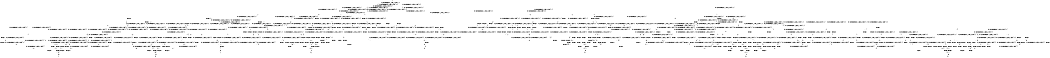 digraph BCG {
size = "7, 10.5";
center = TRUE;
node [shape = circle];
0 [peripheries = 2];
0 -> 1 [label = "EX !0 !ATOMIC_EXCH_BRANCH (1, +1, TRUE, +0, 2, TRUE) !{0, 1, 2}"];
0 -> 2 [label = "EX !2 !ATOMIC_EXCH_BRANCH (1, +0, TRUE, +0, 1, TRUE) !{0, 1, 2}"];
0 -> 3 [label = "EX !1 !ATOMIC_EXCH_BRANCH (1, +0, FALSE, +0, 1, TRUE) !{0, 1, 2}"];
0 -> 4 [label = "EX !0 !ATOMIC_EXCH_BRANCH (1, +1, TRUE, +0, 2, TRUE) !{0, 1, 2}"];
1 -> 5 [label = "EX !2 !ATOMIC_EXCH_BRANCH (1, +0, TRUE, +0, 1, FALSE) !{0, 1, 2}"];
1 -> 6 [label = "EX !1 !ATOMIC_EXCH_BRANCH (1, +0, FALSE, +0, 1, FALSE) !{0, 1, 2}"];
1 -> 7 [label = "TERMINATE !0"];
2 -> 2 [label = "EX !2 !ATOMIC_EXCH_BRANCH (1, +0, TRUE, +0, 1, TRUE) !{0, 1, 2}"];
2 -> 8 [label = "EX !0 !ATOMIC_EXCH_BRANCH (1, +1, TRUE, +0, 2, TRUE) !{0, 1, 2}"];
2 -> 9 [label = "EX !1 !ATOMIC_EXCH_BRANCH (1, +0, FALSE, +0, 1, TRUE) !{0, 1, 2}"];
2 -> 10 [label = "EX !0 !ATOMIC_EXCH_BRANCH (1, +1, TRUE, +0, 2, TRUE) !{0, 1, 2}"];
3 -> 3 [label = "EX !1 !ATOMIC_EXCH_BRANCH (1, +0, FALSE, +0, 1, TRUE) !{0, 1, 2}"];
3 -> 11 [label = "EX !0 !ATOMIC_EXCH_BRANCH (1, +1, TRUE, +0, 2, TRUE) !{0, 1, 2}"];
3 -> 12 [label = "EX !2 !ATOMIC_EXCH_BRANCH (1, +0, TRUE, +0, 1, TRUE) !{0, 1, 2}"];
3 -> 13 [label = "EX !0 !ATOMIC_EXCH_BRANCH (1, +1, TRUE, +0, 2, TRUE) !{0, 1, 2}"];
4 -> 14 [label = "EX !1 !ATOMIC_EXCH_BRANCH (1, +0, FALSE, +0, 1, FALSE) !{0, 1, 2}"];
4 -> 15 [label = "EX !2 !ATOMIC_EXCH_BRANCH (1, +0, TRUE, +0, 1, FALSE) !{0, 1, 2}"];
4 -> 16 [label = "EX !1 !ATOMIC_EXCH_BRANCH (1, +0, FALSE, +0, 1, FALSE) !{0, 1, 2}"];
4 -> 17 [label = "TERMINATE !0"];
5 -> 18 [label = "EX !2 !ATOMIC_EXCH_BRANCH (1, +1, TRUE, +0, 3, TRUE) !{0, 1, 2}"];
5 -> 19 [label = "EX !1 !ATOMIC_EXCH_BRANCH (1, +0, FALSE, +0, 1, TRUE) !{0, 1, 2}"];
5 -> 20 [label = "TERMINATE !0"];
6 -> 21 [label = "EX !2 !ATOMIC_EXCH_BRANCH (1, +0, TRUE, +0, 1, FALSE) !{0, 1, 2}"];
6 -> 22 [label = "TERMINATE !0"];
6 -> 23 [label = "TERMINATE !1"];
7 -> 24 [label = "EX !2 !ATOMIC_EXCH_BRANCH (1, +0, TRUE, +0, 1, FALSE) !{1, 2}"];
7 -> 25 [label = "EX !1 !ATOMIC_EXCH_BRANCH (1, +0, FALSE, +0, 1, FALSE) !{1, 2}"];
7 -> 26 [label = "EX !1 !ATOMIC_EXCH_BRANCH (1, +0, FALSE, +0, 1, FALSE) !{1, 2}"];
8 -> 5 [label = "EX !2 !ATOMIC_EXCH_BRANCH (1, +0, TRUE, +0, 1, FALSE) !{0, 1, 2}"];
8 -> 27 [label = "EX !1 !ATOMIC_EXCH_BRANCH (1, +0, FALSE, +0, 1, FALSE) !{0, 1, 2}"];
8 -> 28 [label = "TERMINATE !0"];
9 -> 9 [label = "EX !1 !ATOMIC_EXCH_BRANCH (1, +0, FALSE, +0, 1, TRUE) !{0, 1, 2}"];
9 -> 12 [label = "EX !2 !ATOMIC_EXCH_BRANCH (1, +0, TRUE, +0, 1, TRUE) !{0, 1, 2}"];
9 -> 29 [label = "EX !0 !ATOMIC_EXCH_BRANCH (1, +1, TRUE, +0, 2, TRUE) !{0, 1, 2}"];
9 -> 30 [label = "EX !0 !ATOMIC_EXCH_BRANCH (1, +1, TRUE, +0, 2, TRUE) !{0, 1, 2}"];
10 -> 31 [label = "EX !1 !ATOMIC_EXCH_BRANCH (1, +0, FALSE, +0, 1, FALSE) !{0, 1, 2}"];
10 -> 15 [label = "EX !2 !ATOMIC_EXCH_BRANCH (1, +0, TRUE, +0, 1, FALSE) !{0, 1, 2}"];
10 -> 32 [label = "EX !1 !ATOMIC_EXCH_BRANCH (1, +0, FALSE, +0, 1, FALSE) !{0, 1, 2}"];
10 -> 33 [label = "TERMINATE !0"];
11 -> 6 [label = "EX !1 !ATOMIC_EXCH_BRANCH (1, +0, FALSE, +0, 1, FALSE) !{0, 1, 2}"];
11 -> 34 [label = "EX !2 !ATOMIC_EXCH_BRANCH (1, +0, TRUE, +0, 1, FALSE) !{0, 1, 2}"];
11 -> 35 [label = "TERMINATE !0"];
12 -> 9 [label = "EX !1 !ATOMIC_EXCH_BRANCH (1, +0, FALSE, +0, 1, TRUE) !{0, 1, 2}"];
12 -> 12 [label = "EX !2 !ATOMIC_EXCH_BRANCH (1, +0, TRUE, +0, 1, TRUE) !{0, 1, 2}"];
12 -> 29 [label = "EX !0 !ATOMIC_EXCH_BRANCH (1, +1, TRUE, +0, 2, TRUE) !{0, 1, 2}"];
12 -> 30 [label = "EX !0 !ATOMIC_EXCH_BRANCH (1, +1, TRUE, +0, 2, TRUE) !{0, 1, 2}"];
13 -> 14 [label = "EX !1 !ATOMIC_EXCH_BRANCH (1, +0, FALSE, +0, 1, FALSE) !{0, 1, 2}"];
13 -> 16 [label = "EX !1 !ATOMIC_EXCH_BRANCH (1, +0, FALSE, +0, 1, FALSE) !{0, 1, 2}"];
13 -> 36 [label = "EX !2 !ATOMIC_EXCH_BRANCH (1, +0, TRUE, +0, 1, FALSE) !{0, 1, 2}"];
13 -> 37 [label = "TERMINATE !0"];
14 -> 38 [label = "EX !2 !ATOMIC_EXCH_BRANCH (1, +0, TRUE, +0, 1, FALSE) !{0, 1, 2}"];
14 -> 39 [label = "EX !2 !ATOMIC_EXCH_BRANCH (1, +0, TRUE, +0, 1, FALSE) !{0, 1, 2}"];
14 -> 40 [label = "TERMINATE !0"];
14 -> 41 [label = "TERMINATE !1"];
15 -> 42 [label = "EX !1 !ATOMIC_EXCH_BRANCH (1, +0, FALSE, +0, 1, TRUE) !{0, 1, 2}"];
15 -> 43 [label = "EX !2 !ATOMIC_EXCH_BRANCH (1, +1, TRUE, +0, 3, TRUE) !{0, 1, 2}"];
15 -> 44 [label = "EX !1 !ATOMIC_EXCH_BRANCH (1, +0, FALSE, +0, 1, TRUE) !{0, 1, 2}"];
15 -> 45 [label = "TERMINATE !0"];
16 -> 46 [label = "EX !2 !ATOMIC_EXCH_BRANCH (1, +0, TRUE, +0, 1, FALSE) !{0, 1, 2}"];
16 -> 47 [label = "TERMINATE !0"];
16 -> 48 [label = "TERMINATE !1"];
17 -> 49 [label = "EX !2 !ATOMIC_EXCH_BRANCH (1, +0, TRUE, +0, 1, FALSE) !{1, 2}"];
17 -> 50 [label = "EX !1 !ATOMIC_EXCH_BRANCH (1, +0, FALSE, +0, 1, FALSE) !{1, 2}"];
18 -> 51 [label = "EX !1 !ATOMIC_EXCH_BRANCH (1, +0, FALSE, +0, 1, FALSE) !{0, 1, 2}"];
18 -> 52 [label = "TERMINATE !0"];
18 -> 53 [label = "TERMINATE !2"];
19 -> 19 [label = "EX !1 !ATOMIC_EXCH_BRANCH (1, +0, FALSE, +0, 1, TRUE) !{0, 1, 2}"];
19 -> 54 [label = "EX !2 !ATOMIC_EXCH_BRANCH (1, +1, TRUE, +0, 3, TRUE) !{0, 1, 2}"];
19 -> 55 [label = "TERMINATE !0"];
20 -> 56 [label = "EX !2 !ATOMIC_EXCH_BRANCH (1, +1, TRUE, +0, 3, TRUE) !{1, 2}"];
20 -> 57 [label = "EX !1 !ATOMIC_EXCH_BRANCH (1, +0, FALSE, +0, 1, TRUE) !{1, 2}"];
20 -> 58 [label = "EX !1 !ATOMIC_EXCH_BRANCH (1, +0, FALSE, +0, 1, TRUE) !{1, 2}"];
21 -> 59 [label = "EX !2 !ATOMIC_EXCH_BRANCH (1, +1, TRUE, +0, 3, TRUE) !{0, 1, 2}"];
21 -> 60 [label = "TERMINATE !0"];
21 -> 61 [label = "TERMINATE !1"];
22 -> 62 [label = "EX !2 !ATOMIC_EXCH_BRANCH (1, +0, TRUE, +0, 1, FALSE) !{1, 2}"];
22 -> 63 [label = "TERMINATE !1"];
23 -> 64 [label = "EX !2 !ATOMIC_EXCH_BRANCH (1, +0, TRUE, +0, 1, FALSE) !{0, 2}"];
23 -> 63 [label = "TERMINATE !0"];
24 -> 56 [label = "EX !2 !ATOMIC_EXCH_BRANCH (1, +1, TRUE, +0, 3, TRUE) !{1, 2}"];
24 -> 57 [label = "EX !1 !ATOMIC_EXCH_BRANCH (1, +0, FALSE, +0, 1, TRUE) !{1, 2}"];
24 -> 58 [label = "EX !1 !ATOMIC_EXCH_BRANCH (1, +0, FALSE, +0, 1, TRUE) !{1, 2}"];
25 -> 62 [label = "EX !2 !ATOMIC_EXCH_BRANCH (1, +0, TRUE, +0, 1, FALSE) !{1, 2}"];
25 -> 63 [label = "TERMINATE !1"];
26 -> 65 [label = "EX !2 !ATOMIC_EXCH_BRANCH (1, +0, TRUE, +0, 1, FALSE) !{1, 2}"];
26 -> 66 [label = "EX !2 !ATOMIC_EXCH_BRANCH (1, +0, TRUE, +0, 1, FALSE) !{1, 2}"];
26 -> 67 [label = "TERMINATE !1"];
27 -> 21 [label = "EX !2 !ATOMIC_EXCH_BRANCH (1, +0, TRUE, +0, 1, FALSE) !{0, 1, 2}"];
27 -> 68 [label = "TERMINATE !0"];
27 -> 69 [label = "TERMINATE !1"];
28 -> 24 [label = "EX !2 !ATOMIC_EXCH_BRANCH (1, +0, TRUE, +0, 1, FALSE) !{1, 2}"];
28 -> 70 [label = "EX !1 !ATOMIC_EXCH_BRANCH (1, +0, FALSE, +0, 1, FALSE) !{1, 2}"];
28 -> 71 [label = "EX !1 !ATOMIC_EXCH_BRANCH (1, +0, FALSE, +0, 1, FALSE) !{1, 2}"];
29 -> 27 [label = "EX !1 !ATOMIC_EXCH_BRANCH (1, +0, FALSE, +0, 1, FALSE) !{0, 1, 2}"];
29 -> 34 [label = "EX !2 !ATOMIC_EXCH_BRANCH (1, +0, TRUE, +0, 1, FALSE) !{0, 1, 2}"];
29 -> 72 [label = "TERMINATE !0"];
30 -> 31 [label = "EX !1 !ATOMIC_EXCH_BRANCH (1, +0, FALSE, +0, 1, FALSE) !{0, 1, 2}"];
30 -> 32 [label = "EX !1 !ATOMIC_EXCH_BRANCH (1, +0, FALSE, +0, 1, FALSE) !{0, 1, 2}"];
30 -> 36 [label = "EX !2 !ATOMIC_EXCH_BRANCH (1, +0, TRUE, +0, 1, FALSE) !{0, 1, 2}"];
30 -> 73 [label = "TERMINATE !0"];
31 -> 38 [label = "EX !2 !ATOMIC_EXCH_BRANCH (1, +0, TRUE, +0, 1, FALSE) !{0, 1, 2}"];
31 -> 39 [label = "EX !2 !ATOMIC_EXCH_BRANCH (1, +0, TRUE, +0, 1, FALSE) !{0, 1, 2}"];
31 -> 74 [label = "TERMINATE !0"];
31 -> 75 [label = "TERMINATE !1"];
32 -> 46 [label = "EX !2 !ATOMIC_EXCH_BRANCH (1, +0, TRUE, +0, 1, FALSE) !{0, 1, 2}"];
32 -> 76 [label = "TERMINATE !0"];
32 -> 77 [label = "TERMINATE !1"];
33 -> 49 [label = "EX !2 !ATOMIC_EXCH_BRANCH (1, +0, TRUE, +0, 1, FALSE) !{1, 2}"];
33 -> 78 [label = "EX !1 !ATOMIC_EXCH_BRANCH (1, +0, FALSE, +0, 1, FALSE) !{1, 2}"];
34 -> 19 [label = "EX !1 !ATOMIC_EXCH_BRANCH (1, +0, FALSE, +0, 1, TRUE) !{0, 1, 2}"];
34 -> 54 [label = "EX !2 !ATOMIC_EXCH_BRANCH (1, +1, TRUE, +0, 3, TRUE) !{0, 1, 2}"];
34 -> 55 [label = "TERMINATE !0"];
35 -> 25 [label = "EX !1 !ATOMIC_EXCH_BRANCH (1, +0, FALSE, +0, 1, FALSE) !{1, 2}"];
35 -> 79 [label = "EX !2 !ATOMIC_EXCH_BRANCH (1, +0, TRUE, +0, 1, FALSE) !{1, 2}"];
35 -> 26 [label = "EX !1 !ATOMIC_EXCH_BRANCH (1, +0, FALSE, +0, 1, FALSE) !{1, 2}"];
36 -> 42 [label = "EX !1 !ATOMIC_EXCH_BRANCH (1, +0, FALSE, +0, 1, TRUE) !{0, 1, 2}"];
36 -> 44 [label = "EX !1 !ATOMIC_EXCH_BRANCH (1, +0, FALSE, +0, 1, TRUE) !{0, 1, 2}"];
36 -> 80 [label = "EX !2 !ATOMIC_EXCH_BRANCH (1, +1, TRUE, +0, 3, TRUE) !{0, 1, 2}"];
36 -> 81 [label = "TERMINATE !0"];
37 -> 50 [label = "EX !1 !ATOMIC_EXCH_BRANCH (1, +0, FALSE, +0, 1, FALSE) !{1, 2}"];
37 -> 82 [label = "EX !2 !ATOMIC_EXCH_BRANCH (1, +0, TRUE, +0, 1, FALSE) !{1, 2}"];
38 -> 83 [label = "EX !2 !ATOMIC_EXCH_BRANCH (1, +1, TRUE, +0, 3, TRUE) !{0, 1, 2}"];
38 -> 84 [label = "TERMINATE !0"];
38 -> 85 [label = "TERMINATE !1"];
39 -> 83 [label = "EX !2 !ATOMIC_EXCH_BRANCH (1, +1, TRUE, +0, 3, TRUE) !{0, 1, 2}"];
39 -> 86 [label = "EX !2 !ATOMIC_EXCH_BRANCH (1, +1, TRUE, +0, 3, TRUE) !{0, 1, 2}"];
39 -> 87 [label = "TERMINATE !0"];
39 -> 88 [label = "TERMINATE !1"];
40 -> 89 [label = "EX !2 !ATOMIC_EXCH_BRANCH (1, +0, TRUE, +0, 1, FALSE) !{1, 2}"];
40 -> 90 [label = "TERMINATE !1"];
41 -> 91 [label = "EX !2 !ATOMIC_EXCH_BRANCH (1, +0, TRUE, +0, 1, FALSE) !{0, 2}"];
41 -> 90 [label = "TERMINATE !0"];
42 -> 92 [label = "EX !2 !ATOMIC_EXCH_BRANCH (1, +1, TRUE, +0, 3, TRUE) !{0, 1, 2}"];
42 -> 42 [label = "EX !1 !ATOMIC_EXCH_BRANCH (1, +0, FALSE, +0, 1, TRUE) !{0, 1, 2}"];
42 -> 93 [label = "EX !2 !ATOMIC_EXCH_BRANCH (1, +1, TRUE, +0, 3, TRUE) !{0, 1, 2}"];
42 -> 94 [label = "TERMINATE !0"];
43 -> 95 [label = "EX !1 !ATOMIC_EXCH_BRANCH (1, +0, FALSE, +0, 1, FALSE) !{0, 1, 2}"];
43 -> 96 [label = "EX !1 !ATOMIC_EXCH_BRANCH (1, +0, FALSE, +0, 1, FALSE) !{0, 1, 2}"];
43 -> 97 [label = "TERMINATE !0"];
43 -> 98 [label = "TERMINATE !2"];
44 -> 42 [label = "EX !1 !ATOMIC_EXCH_BRANCH (1, +0, FALSE, +0, 1, TRUE) !{0, 1, 2}"];
44 -> 44 [label = "EX !1 !ATOMIC_EXCH_BRANCH (1, +0, FALSE, +0, 1, TRUE) !{0, 1, 2}"];
44 -> 80 [label = "EX !2 !ATOMIC_EXCH_BRANCH (1, +1, TRUE, +0, 3, TRUE) !{0, 1, 2}"];
44 -> 81 [label = "TERMINATE !0"];
45 -> 99 [label = "EX !2 !ATOMIC_EXCH_BRANCH (1, +1, TRUE, +0, 3, TRUE) !{1, 2}"];
45 -> 100 [label = "EX !1 !ATOMIC_EXCH_BRANCH (1, +0, FALSE, +0, 1, TRUE) !{1, 2}"];
46 -> 101 [label = "EX !2 !ATOMIC_EXCH_BRANCH (1, +1, TRUE, +0, 3, TRUE) !{0, 1, 2}"];
46 -> 102 [label = "TERMINATE !0"];
46 -> 103 [label = "TERMINATE !1"];
47 -> 104 [label = "EX !2 !ATOMIC_EXCH_BRANCH (1, +0, TRUE, +0, 1, FALSE) !{1, 2}"];
47 -> 105 [label = "TERMINATE !1"];
48 -> 106 [label = "EX !2 !ATOMIC_EXCH_BRANCH (1, +0, TRUE, +0, 1, FALSE) !{0, 2}"];
48 -> 105 [label = "TERMINATE !0"];
49 -> 99 [label = "EX !2 !ATOMIC_EXCH_BRANCH (1, +1, TRUE, +0, 3, TRUE) !{1, 2}"];
49 -> 100 [label = "EX !1 !ATOMIC_EXCH_BRANCH (1, +0, FALSE, +0, 1, TRUE) !{1, 2}"];
50 -> 104 [label = "EX !2 !ATOMIC_EXCH_BRANCH (1, +0, TRUE, +0, 1, FALSE) !{1, 2}"];
50 -> 105 [label = "TERMINATE !1"];
51 -> 107 [label = "TERMINATE !0"];
51 -> 108 [label = "TERMINATE !2"];
51 -> 109 [label = "TERMINATE !1"];
52 -> 110 [label = "EX !1 !ATOMIC_EXCH_BRANCH (1, +0, FALSE, +0, 1, FALSE) !{1, 2}"];
52 -> 111 [label = "TERMINATE !2"];
52 -> 112 [label = "EX !1 !ATOMIC_EXCH_BRANCH (1, +0, FALSE, +0, 1, FALSE) !{1, 2}"];
53 -> 113 [label = "EX !1 !ATOMIC_EXCH_BRANCH (1, +0, FALSE, +0, 1, FALSE) !{0, 1}"];
53 -> 111 [label = "TERMINATE !0"];
54 -> 51 [label = "EX !1 !ATOMIC_EXCH_BRANCH (1, +0, FALSE, +0, 1, FALSE) !{0, 1, 2}"];
54 -> 114 [label = "TERMINATE !0"];
54 -> 115 [label = "TERMINATE !2"];
55 -> 57 [label = "EX !1 !ATOMIC_EXCH_BRANCH (1, +0, FALSE, +0, 1, TRUE) !{1, 2}"];
55 -> 116 [label = "EX !2 !ATOMIC_EXCH_BRANCH (1, +1, TRUE, +0, 3, TRUE) !{1, 2}"];
55 -> 58 [label = "EX !1 !ATOMIC_EXCH_BRANCH (1, +0, FALSE, +0, 1, TRUE) !{1, 2}"];
56 -> 110 [label = "EX !1 !ATOMIC_EXCH_BRANCH (1, +0, FALSE, +0, 1, FALSE) !{1, 2}"];
56 -> 111 [label = "TERMINATE !2"];
56 -> 112 [label = "EX !1 !ATOMIC_EXCH_BRANCH (1, +0, FALSE, +0, 1, FALSE) !{1, 2}"];
57 -> 57 [label = "EX !1 !ATOMIC_EXCH_BRANCH (1, +0, FALSE, +0, 1, TRUE) !{1, 2}"];
57 -> 116 [label = "EX !2 !ATOMIC_EXCH_BRANCH (1, +1, TRUE, +0, 3, TRUE) !{1, 2}"];
57 -> 58 [label = "EX !1 !ATOMIC_EXCH_BRANCH (1, +0, FALSE, +0, 1, TRUE) !{1, 2}"];
58 -> 117 [label = "EX !2 !ATOMIC_EXCH_BRANCH (1, +1, TRUE, +0, 3, TRUE) !{1, 2}"];
58 -> 58 [label = "EX !1 !ATOMIC_EXCH_BRANCH (1, +0, FALSE, +0, 1, TRUE) !{1, 2}"];
58 -> 118 [label = "EX !2 !ATOMIC_EXCH_BRANCH (1, +1, TRUE, +0, 3, TRUE) !{1, 2}"];
59 -> 107 [label = "TERMINATE !0"];
59 -> 108 [label = "TERMINATE !2"];
59 -> 109 [label = "TERMINATE !1"];
60 -> 119 [label = "EX !2 !ATOMIC_EXCH_BRANCH (1, +1, TRUE, +0, 3, TRUE) !{1, 2}"];
60 -> 120 [label = "TERMINATE !1"];
61 -> 121 [label = "EX !2 !ATOMIC_EXCH_BRANCH (1, +1, TRUE, +0, 3, TRUE) !{0, 2}"];
61 -> 120 [label = "TERMINATE !0"];
62 -> 119 [label = "EX !2 !ATOMIC_EXCH_BRANCH (1, +1, TRUE, +0, 3, TRUE) !{1, 2}"];
62 -> 120 [label = "TERMINATE !1"];
63 -> 122 [label = "EX !2 !ATOMIC_EXCH_BRANCH (1, +0, TRUE, +0, 1, FALSE) !{2}"];
63 -> 123 [label = "EX !2 !ATOMIC_EXCH_BRANCH (1, +0, TRUE, +0, 1, FALSE) !{2}"];
64 -> 121 [label = "EX !2 !ATOMIC_EXCH_BRANCH (1, +1, TRUE, +0, 3, TRUE) !{0, 2}"];
64 -> 120 [label = "TERMINATE !0"];
65 -> 124 [label = "EX !2 !ATOMIC_EXCH_BRANCH (1, +1, TRUE, +0, 3, TRUE) !{1, 2}"];
65 -> 125 [label = "TERMINATE !1"];
66 -> 124 [label = "EX !2 !ATOMIC_EXCH_BRANCH (1, +1, TRUE, +0, 3, TRUE) !{1, 2}"];
66 -> 126 [label = "EX !2 !ATOMIC_EXCH_BRANCH (1, +1, TRUE, +0, 3, TRUE) !{1, 2}"];
66 -> 127 [label = "TERMINATE !1"];
67 -> 128 [label = "EX !2 !ATOMIC_EXCH_BRANCH (1, +0, TRUE, +0, 1, FALSE) !{2}"];
68 -> 62 [label = "EX !2 !ATOMIC_EXCH_BRANCH (1, +0, TRUE, +0, 1, FALSE) !{1, 2}"];
68 -> 129 [label = "TERMINATE !1"];
69 -> 64 [label = "EX !2 !ATOMIC_EXCH_BRANCH (1, +0, TRUE, +0, 1, FALSE) !{0, 2}"];
69 -> 129 [label = "TERMINATE !0"];
70 -> 62 [label = "EX !2 !ATOMIC_EXCH_BRANCH (1, +0, TRUE, +0, 1, FALSE) !{1, 2}"];
70 -> 129 [label = "TERMINATE !1"];
71 -> 65 [label = "EX !2 !ATOMIC_EXCH_BRANCH (1, +0, TRUE, +0, 1, FALSE) !{1, 2}"];
71 -> 66 [label = "EX !2 !ATOMIC_EXCH_BRANCH (1, +0, TRUE, +0, 1, FALSE) !{1, 2}"];
71 -> 130 [label = "TERMINATE !1"];
72 -> 70 [label = "EX !1 !ATOMIC_EXCH_BRANCH (1, +0, FALSE, +0, 1, FALSE) !{1, 2}"];
72 -> 79 [label = "EX !2 !ATOMIC_EXCH_BRANCH (1, +0, TRUE, +0, 1, FALSE) !{1, 2}"];
72 -> 71 [label = "EX !1 !ATOMIC_EXCH_BRANCH (1, +0, FALSE, +0, 1, FALSE) !{1, 2}"];
73 -> 78 [label = "EX !1 !ATOMIC_EXCH_BRANCH (1, +0, FALSE, +0, 1, FALSE) !{1, 2}"];
73 -> 82 [label = "EX !2 !ATOMIC_EXCH_BRANCH (1, +0, TRUE, +0, 1, FALSE) !{1, 2}"];
74 -> 89 [label = "EX !2 !ATOMIC_EXCH_BRANCH (1, +0, TRUE, +0, 1, FALSE) !{1, 2}"];
74 -> 131 [label = "TERMINATE !1"];
75 -> 91 [label = "EX !2 !ATOMIC_EXCH_BRANCH (1, +0, TRUE, +0, 1, FALSE) !{0, 2}"];
75 -> 131 [label = "TERMINATE !0"];
76 -> 104 [label = "EX !2 !ATOMIC_EXCH_BRANCH (1, +0, TRUE, +0, 1, FALSE) !{1, 2}"];
76 -> 132 [label = "TERMINATE !1"];
77 -> 106 [label = "EX !2 !ATOMIC_EXCH_BRANCH (1, +0, TRUE, +0, 1, FALSE) !{0, 2}"];
77 -> 132 [label = "TERMINATE !0"];
78 -> 104 [label = "EX !2 !ATOMIC_EXCH_BRANCH (1, +0, TRUE, +0, 1, FALSE) !{1, 2}"];
78 -> 132 [label = "TERMINATE !1"];
79 -> 57 [label = "EX !1 !ATOMIC_EXCH_BRANCH (1, +0, FALSE, +0, 1, TRUE) !{1, 2}"];
79 -> 116 [label = "EX !2 !ATOMIC_EXCH_BRANCH (1, +1, TRUE, +0, 3, TRUE) !{1, 2}"];
79 -> 58 [label = "EX !1 !ATOMIC_EXCH_BRANCH (1, +0, FALSE, +0, 1, TRUE) !{1, 2}"];
80 -> 95 [label = "EX !1 !ATOMIC_EXCH_BRANCH (1, +0, FALSE, +0, 1, FALSE) !{0, 1, 2}"];
80 -> 96 [label = "EX !1 !ATOMIC_EXCH_BRANCH (1, +0, FALSE, +0, 1, FALSE) !{0, 1, 2}"];
80 -> 133 [label = "TERMINATE !0"];
80 -> 134 [label = "TERMINATE !2"];
81 -> 100 [label = "EX !1 !ATOMIC_EXCH_BRANCH (1, +0, FALSE, +0, 1, TRUE) !{1, 2}"];
81 -> 135 [label = "EX !2 !ATOMIC_EXCH_BRANCH (1, +1, TRUE, +0, 3, TRUE) !{1, 2}"];
82 -> 100 [label = "EX !1 !ATOMIC_EXCH_BRANCH (1, +0, FALSE, +0, 1, TRUE) !{1, 2}"];
82 -> 135 [label = "EX !2 !ATOMIC_EXCH_BRANCH (1, +1, TRUE, +0, 3, TRUE) !{1, 2}"];
83 -> 136 [label = "TERMINATE !0"];
83 -> 137 [label = "TERMINATE !2"];
83 -> 138 [label = "TERMINATE !1"];
84 -> 139 [label = "EX !2 !ATOMIC_EXCH_BRANCH (1, +1, TRUE, +0, 3, TRUE) !{1, 2}"];
84 -> 140 [label = "TERMINATE !1"];
85 -> 141 [label = "EX !2 !ATOMIC_EXCH_BRANCH (1, +1, TRUE, +0, 3, TRUE) !{0, 2}"];
85 -> 140 [label = "TERMINATE !0"];
86 -> 142 [label = "TERMINATE !0"];
86 -> 143 [label = "TERMINATE !2"];
86 -> 144 [label = "TERMINATE !1"];
87 -> 145 [label = "EX !2 !ATOMIC_EXCH_BRANCH (1, +1, TRUE, +0, 3, TRUE) !{1, 2}"];
87 -> 146 [label = "TERMINATE !1"];
88 -> 147 [label = "EX !2 !ATOMIC_EXCH_BRANCH (1, +1, TRUE, +0, 3, TRUE) !{0, 2}"];
88 -> 146 [label = "TERMINATE !0"];
89 -> 145 [label = "EX !2 !ATOMIC_EXCH_BRANCH (1, +1, TRUE, +0, 3, TRUE) !{1, 2}"];
89 -> 146 [label = "TERMINATE !1"];
90 -> 148 [label = "EX !2 !ATOMIC_EXCH_BRANCH (1, +0, TRUE, +0, 1, FALSE) !{2}"];
91 -> 147 [label = "EX !2 !ATOMIC_EXCH_BRANCH (1, +1, TRUE, +0, 3, TRUE) !{0, 2}"];
91 -> 146 [label = "TERMINATE !0"];
92 -> 149 [label = "EX !1 !ATOMIC_EXCH_BRANCH (1, +0, FALSE, +0, 1, FALSE) !{0, 1, 2}"];
92 -> 150 [label = "TERMINATE !0"];
92 -> 151 [label = "TERMINATE !2"];
93 -> 95 [label = "EX !1 !ATOMIC_EXCH_BRANCH (1, +0, FALSE, +0, 1, FALSE) !{0, 1, 2}"];
93 -> 152 [label = "TERMINATE !0"];
93 -> 153 [label = "TERMINATE !2"];
94 -> 154 [label = "EX !1 !ATOMIC_EXCH_BRANCH (1, +0, FALSE, +0, 1, TRUE) !{1, 2}"];
94 -> 155 [label = "EX !2 !ATOMIC_EXCH_BRANCH (1, +1, TRUE, +0, 3, TRUE) !{1, 2}"];
95 -> 142 [label = "TERMINATE !0"];
95 -> 143 [label = "TERMINATE !2"];
95 -> 144 [label = "TERMINATE !1"];
96 -> 156 [label = "TERMINATE !0"];
96 -> 157 [label = "TERMINATE !2"];
96 -> 158 [label = "TERMINATE !1"];
97 -> 159 [label = "EX !1 !ATOMIC_EXCH_BRANCH (1, +0, FALSE, +0, 1, FALSE) !{1, 2}"];
97 -> 160 [label = "TERMINATE !2"];
98 -> 161 [label = "EX !1 !ATOMIC_EXCH_BRANCH (1, +0, FALSE, +0, 1, FALSE) !{0, 1}"];
98 -> 160 [label = "TERMINATE !0"];
99 -> 159 [label = "EX !1 !ATOMIC_EXCH_BRANCH (1, +0, FALSE, +0, 1, FALSE) !{1, 2}"];
99 -> 160 [label = "TERMINATE !2"];
100 -> 100 [label = "EX !1 !ATOMIC_EXCH_BRANCH (1, +0, FALSE, +0, 1, TRUE) !{1, 2}"];
100 -> 135 [label = "EX !2 !ATOMIC_EXCH_BRANCH (1, +1, TRUE, +0, 3, TRUE) !{1, 2}"];
101 -> 156 [label = "TERMINATE !0"];
101 -> 157 [label = "TERMINATE !2"];
101 -> 158 [label = "TERMINATE !1"];
102 -> 162 [label = "EX !2 !ATOMIC_EXCH_BRANCH (1, +1, TRUE, +0, 3, TRUE) !{1, 2}"];
102 -> 163 [label = "TERMINATE !1"];
103 -> 164 [label = "EX !2 !ATOMIC_EXCH_BRANCH (1, +1, TRUE, +0, 3, TRUE) !{0, 2}"];
103 -> 163 [label = "TERMINATE !0"];
104 -> 162 [label = "EX !2 !ATOMIC_EXCH_BRANCH (1, +1, TRUE, +0, 3, TRUE) !{1, 2}"];
104 -> 163 [label = "TERMINATE !1"];
105 -> 165 [label = "EX !2 !ATOMIC_EXCH_BRANCH (1, +0, TRUE, +0, 1, FALSE) !{2}"];
106 -> 164 [label = "EX !2 !ATOMIC_EXCH_BRANCH (1, +1, TRUE, +0, 3, TRUE) !{0, 2}"];
106 -> 163 [label = "TERMINATE !0"];
107 -> 166 [label = "TERMINATE !2"];
107 -> 167 [label = "TERMINATE !1"];
108 -> 166 [label = "TERMINATE !0"];
108 -> 168 [label = "TERMINATE !1"];
109 -> 167 [label = "TERMINATE !0"];
109 -> 168 [label = "TERMINATE !2"];
110 -> 166 [label = "TERMINATE !2"];
110 -> 167 [label = "TERMINATE !1"];
111 -> 169 [label = "EX !1 !ATOMIC_EXCH_BRANCH (1, +0, FALSE, +0, 1, FALSE) !{1}"];
111 -> 170 [label = "EX !1 !ATOMIC_EXCH_BRANCH (1, +0, FALSE, +0, 1, FALSE) !{1}"];
112 -> 171 [label = "TERMINATE !2"];
112 -> 172 [label = "TERMINATE !1"];
113 -> 166 [label = "TERMINATE !0"];
113 -> 168 [label = "TERMINATE !1"];
114 -> 110 [label = "EX !1 !ATOMIC_EXCH_BRANCH (1, +0, FALSE, +0, 1, FALSE) !{1, 2}"];
114 -> 173 [label = "TERMINATE !2"];
114 -> 112 [label = "EX !1 !ATOMIC_EXCH_BRANCH (1, +0, FALSE, +0, 1, FALSE) !{1, 2}"];
115 -> 113 [label = "EX !1 !ATOMIC_EXCH_BRANCH (1, +0, FALSE, +0, 1, FALSE) !{0, 1}"];
115 -> 173 [label = "TERMINATE !0"];
116 -> 110 [label = "EX !1 !ATOMIC_EXCH_BRANCH (1, +0, FALSE, +0, 1, FALSE) !{1, 2}"];
116 -> 173 [label = "TERMINATE !2"];
116 -> 112 [label = "EX !1 !ATOMIC_EXCH_BRANCH (1, +0, FALSE, +0, 1, FALSE) !{1, 2}"];
117 -> 174 [label = "EX !1 !ATOMIC_EXCH_BRANCH (1, +0, FALSE, +0, 1, FALSE) !{1, 2}"];
117 -> 175 [label = "TERMINATE !2"];
117 -> 112 [label = "EX !1 !ATOMIC_EXCH_BRANCH (1, +0, FALSE, +0, 1, FALSE) !{1, 2}"];
118 -> 112 [label = "EX !1 !ATOMIC_EXCH_BRANCH (1, +0, FALSE, +0, 1, FALSE) !{1, 2}"];
118 -> 176 [label = "TERMINATE !2"];
119 -> 166 [label = "TERMINATE !2"];
119 -> 167 [label = "TERMINATE !1"];
120 -> 177 [label = "EX !2 !ATOMIC_EXCH_BRANCH (1, +1, TRUE, +0, 3, TRUE) !{2}"];
120 -> 178 [label = "EX !2 !ATOMIC_EXCH_BRANCH (1, +1, TRUE, +0, 3, TRUE) !{2}"];
121 -> 167 [label = "TERMINATE !0"];
121 -> 168 [label = "TERMINATE !2"];
122 -> 177 [label = "EX !2 !ATOMIC_EXCH_BRANCH (1, +1, TRUE, +0, 3, TRUE) !{2}"];
122 -> 178 [label = "EX !2 !ATOMIC_EXCH_BRANCH (1, +1, TRUE, +0, 3, TRUE) !{2}"];
123 -> 178 [label = "EX !2 !ATOMIC_EXCH_BRANCH (1, +1, TRUE, +0, 3, TRUE) !{2}"];
124 -> 179 [label = "TERMINATE !2"];
124 -> 180 [label = "TERMINATE !1"];
125 -> 181 [label = "EX !2 !ATOMIC_EXCH_BRANCH (1, +1, TRUE, +0, 3, TRUE) !{2}"];
126 -> 171 [label = "TERMINATE !2"];
126 -> 172 [label = "TERMINATE !1"];
127 -> 182 [label = "EX !2 !ATOMIC_EXCH_BRANCH (1, +1, TRUE, +0, 3, TRUE) !{2}"];
128 -> 182 [label = "EX !2 !ATOMIC_EXCH_BRANCH (1, +1, TRUE, +0, 3, TRUE) !{2}"];
129 -> 122 [label = "EX !2 !ATOMIC_EXCH_BRANCH (1, +0, TRUE, +0, 1, FALSE) !{2}"];
129 -> 123 [label = "EX !2 !ATOMIC_EXCH_BRANCH (1, +0, TRUE, +0, 1, FALSE) !{2}"];
130 -> 128 [label = "EX !2 !ATOMIC_EXCH_BRANCH (1, +0, TRUE, +0, 1, FALSE) !{2}"];
131 -> 148 [label = "EX !2 !ATOMIC_EXCH_BRANCH (1, +0, TRUE, +0, 1, FALSE) !{2}"];
132 -> 165 [label = "EX !2 !ATOMIC_EXCH_BRANCH (1, +0, TRUE, +0, 1, FALSE) !{2}"];
133 -> 159 [label = "EX !1 !ATOMIC_EXCH_BRANCH (1, +0, FALSE, +0, 1, FALSE) !{1, 2}"];
133 -> 183 [label = "TERMINATE !2"];
134 -> 161 [label = "EX !1 !ATOMIC_EXCH_BRANCH (1, +0, FALSE, +0, 1, FALSE) !{0, 1}"];
134 -> 183 [label = "TERMINATE !0"];
135 -> 159 [label = "EX !1 !ATOMIC_EXCH_BRANCH (1, +0, FALSE, +0, 1, FALSE) !{1, 2}"];
135 -> 183 [label = "TERMINATE !2"];
136 -> 184 [label = "TERMINATE !2"];
136 -> 185 [label = "TERMINATE !1"];
137 -> 184 [label = "TERMINATE !0"];
137 -> 186 [label = "TERMINATE !1"];
138 -> 185 [label = "TERMINATE !0"];
138 -> 186 [label = "TERMINATE !2"];
139 -> 184 [label = "TERMINATE !2"];
139 -> 185 [label = "TERMINATE !1"];
140 -> 187 [label = "EX !2 !ATOMIC_EXCH_BRANCH (1, +1, TRUE, +0, 3, TRUE) !{2}"];
141 -> 185 [label = "TERMINATE !0"];
141 -> 186 [label = "TERMINATE !2"];
142 -> 188 [label = "TERMINATE !2"];
142 -> 189 [label = "TERMINATE !1"];
143 -> 188 [label = "TERMINATE !0"];
143 -> 190 [label = "TERMINATE !1"];
144 -> 189 [label = "TERMINATE !0"];
144 -> 190 [label = "TERMINATE !2"];
145 -> 188 [label = "TERMINATE !2"];
145 -> 189 [label = "TERMINATE !1"];
146 -> 191 [label = "EX !2 !ATOMIC_EXCH_BRANCH (1, +1, TRUE, +0, 3, TRUE) !{2}"];
147 -> 189 [label = "TERMINATE !0"];
147 -> 190 [label = "TERMINATE !2"];
148 -> 191 [label = "EX !2 !ATOMIC_EXCH_BRANCH (1, +1, TRUE, +0, 3, TRUE) !{2}"];
149 -> 136 [label = "TERMINATE !0"];
149 -> 137 [label = "TERMINATE !2"];
149 -> 138 [label = "TERMINATE !1"];
150 -> 192 [label = "EX !1 !ATOMIC_EXCH_BRANCH (1, +0, FALSE, +0, 1, FALSE) !{1, 2}"];
150 -> 193 [label = "TERMINATE !2"];
151 -> 194 [label = "EX !1 !ATOMIC_EXCH_BRANCH (1, +0, FALSE, +0, 1, FALSE) !{0, 1}"];
151 -> 193 [label = "TERMINATE !0"];
152 -> 195 [label = "EX !1 !ATOMIC_EXCH_BRANCH (1, +0, FALSE, +0, 1, FALSE) !{1, 2}"];
152 -> 196 [label = "TERMINATE !2"];
153 -> 197 [label = "EX !1 !ATOMIC_EXCH_BRANCH (1, +0, FALSE, +0, 1, FALSE) !{0, 1}"];
153 -> 196 [label = "TERMINATE !0"];
154 -> 154 [label = "EX !1 !ATOMIC_EXCH_BRANCH (1, +0, FALSE, +0, 1, TRUE) !{1, 2}"];
154 -> 155 [label = "EX !2 !ATOMIC_EXCH_BRANCH (1, +1, TRUE, +0, 3, TRUE) !{1, 2}"];
155 -> 195 [label = "EX !1 !ATOMIC_EXCH_BRANCH (1, +0, FALSE, +0, 1, FALSE) !{1, 2}"];
155 -> 196 [label = "TERMINATE !2"];
156 -> 198 [label = "TERMINATE !2"];
156 -> 199 [label = "TERMINATE !1"];
157 -> 198 [label = "TERMINATE !0"];
157 -> 200 [label = "TERMINATE !1"];
158 -> 199 [label = "TERMINATE !0"];
158 -> 200 [label = "TERMINATE !2"];
159 -> 198 [label = "TERMINATE !2"];
159 -> 199 [label = "TERMINATE !1"];
160 -> 201 [label = "EX !1 !ATOMIC_EXCH_BRANCH (1, +0, FALSE, +0, 1, FALSE) !{1}"];
161 -> 198 [label = "TERMINATE !0"];
161 -> 200 [label = "TERMINATE !1"];
162 -> 198 [label = "TERMINATE !2"];
162 -> 199 [label = "TERMINATE !1"];
163 -> 202 [label = "EX !2 !ATOMIC_EXCH_BRANCH (1, +1, TRUE, +0, 3, TRUE) !{2}"];
164 -> 199 [label = "TERMINATE !0"];
164 -> 200 [label = "TERMINATE !2"];
165 -> 202 [label = "EX !2 !ATOMIC_EXCH_BRANCH (1, +1, TRUE, +0, 3, TRUE) !{2}"];
166 -> 203 [label = "TERMINATE !1"];
167 -> 203 [label = "TERMINATE !2"];
168 -> 203 [label = "TERMINATE !0"];
169 -> 203 [label = "TERMINATE !1"];
170 -> 204 [label = "TERMINATE !1"];
171 -> 205 [label = "TERMINATE !1"];
172 -> 205 [label = "TERMINATE !2"];
173 -> 169 [label = "EX !1 !ATOMIC_EXCH_BRANCH (1, +0, FALSE, +0, 1, FALSE) !{1}"];
173 -> 170 [label = "EX !1 !ATOMIC_EXCH_BRANCH (1, +0, FALSE, +0, 1, FALSE) !{1}"];
174 -> 179 [label = "TERMINATE !2"];
174 -> 180 [label = "TERMINATE !1"];
175 -> 206 [label = "EX !1 !ATOMIC_EXCH_BRANCH (1, +0, FALSE, +0, 1, FALSE) !{1}"];
176 -> 207 [label = "EX !1 !ATOMIC_EXCH_BRANCH (1, +0, FALSE, +0, 1, FALSE) !{1}"];
177 -> 203 [label = "TERMINATE !2"];
178 -> 208 [label = "TERMINATE !2"];
179 -> 209 [label = "TERMINATE !1"];
180 -> 209 [label = "TERMINATE !2"];
181 -> 209 [label = "TERMINATE !2"];
182 -> 205 [label = "TERMINATE !2"];
183 -> 201 [label = "EX !1 !ATOMIC_EXCH_BRANCH (1, +0, FALSE, +0, 1, FALSE) !{1}"];
184 -> 210 [label = "TERMINATE !1"];
185 -> 210 [label = "TERMINATE !2"];
186 -> 210 [label = "TERMINATE !0"];
187 -> 210 [label = "TERMINATE !2"];
188 -> 211 [label = "TERMINATE !1"];
189 -> 211 [label = "TERMINATE !2"];
190 -> 211 [label = "TERMINATE !0"];
191 -> 211 [label = "TERMINATE !2"];
192 -> 184 [label = "TERMINATE !2"];
192 -> 185 [label = "TERMINATE !1"];
193 -> 212 [label = "EX !1 !ATOMIC_EXCH_BRANCH (1, +0, FALSE, +0, 1, FALSE) !{1}"];
194 -> 184 [label = "TERMINATE !0"];
194 -> 186 [label = "TERMINATE !1"];
195 -> 188 [label = "TERMINATE !2"];
195 -> 189 [label = "TERMINATE !1"];
196 -> 213 [label = "EX !1 !ATOMIC_EXCH_BRANCH (1, +0, FALSE, +0, 1, FALSE) !{1}"];
197 -> 188 [label = "TERMINATE !0"];
197 -> 190 [label = "TERMINATE !1"];
198 -> 214 [label = "TERMINATE !1"];
199 -> 214 [label = "TERMINATE !2"];
200 -> 214 [label = "TERMINATE !0"];
201 -> 214 [label = "TERMINATE !1"];
202 -> 214 [label = "TERMINATE !2"];
203 -> 215 [label = "exit"];
204 -> 216 [label = "exit"];
205 -> 217 [label = "exit"];
206 -> 209 [label = "TERMINATE !1"];
207 -> 205 [label = "TERMINATE !1"];
208 -> 218 [label = "exit"];
209 -> 219 [label = "exit"];
210 -> 220 [label = "exit"];
211 -> 221 [label = "exit"];
212 -> 210 [label = "TERMINATE !1"];
213 -> 211 [label = "TERMINATE !1"];
214 -> 222 [label = "exit"];
}
